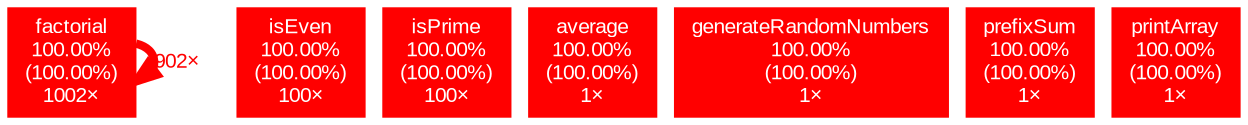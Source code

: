 digraph {
	graph [fontname=Arial, nodesep=0.125, ranksep=0.25];
	node [fontcolor=white, fontname=Arial, height=0, shape=box, style=filled, width=0];
	edge [fontname=Arial];
	1 [color="#ff0000", fontcolor="#ffffff", fontsize="10.00", label="factorial\n100.00%\n(100.00%)\n1002×"];
	1 -> 1 [arrowsize="1.00", color="#ff0000", fontcolor="#ff0000", fontsize="10.00", label="902×", labeldistance="4.00", penwidth="4.00"];
	2 [color="#ff0000", fontcolor="#ffffff", fontsize="10.00", label="isEven\n100.00%\n(100.00%)\n100×"];
	3 [color="#ff0000", fontcolor="#ffffff", fontsize="10.00", label="isPrime\n100.00%\n(100.00%)\n100×"];
	4 [color="#ff0000", fontcolor="#ffffff", fontsize="10.00", label="average\n100.00%\n(100.00%)\n1×"];
	5 [color="#ff0000", fontcolor="#ffffff", fontsize="10.00", label="generateRandomNumbers\n100.00%\n(100.00%)\n1×"];
	6 [color="#ff0000", fontcolor="#ffffff", fontsize="10.00", label="prefixSum\n100.00%\n(100.00%)\n1×"];
	7 [color="#ff0000", fontcolor="#ffffff", fontsize="10.00", label="printArray\n100.00%\n(100.00%)\n1×"];
}
